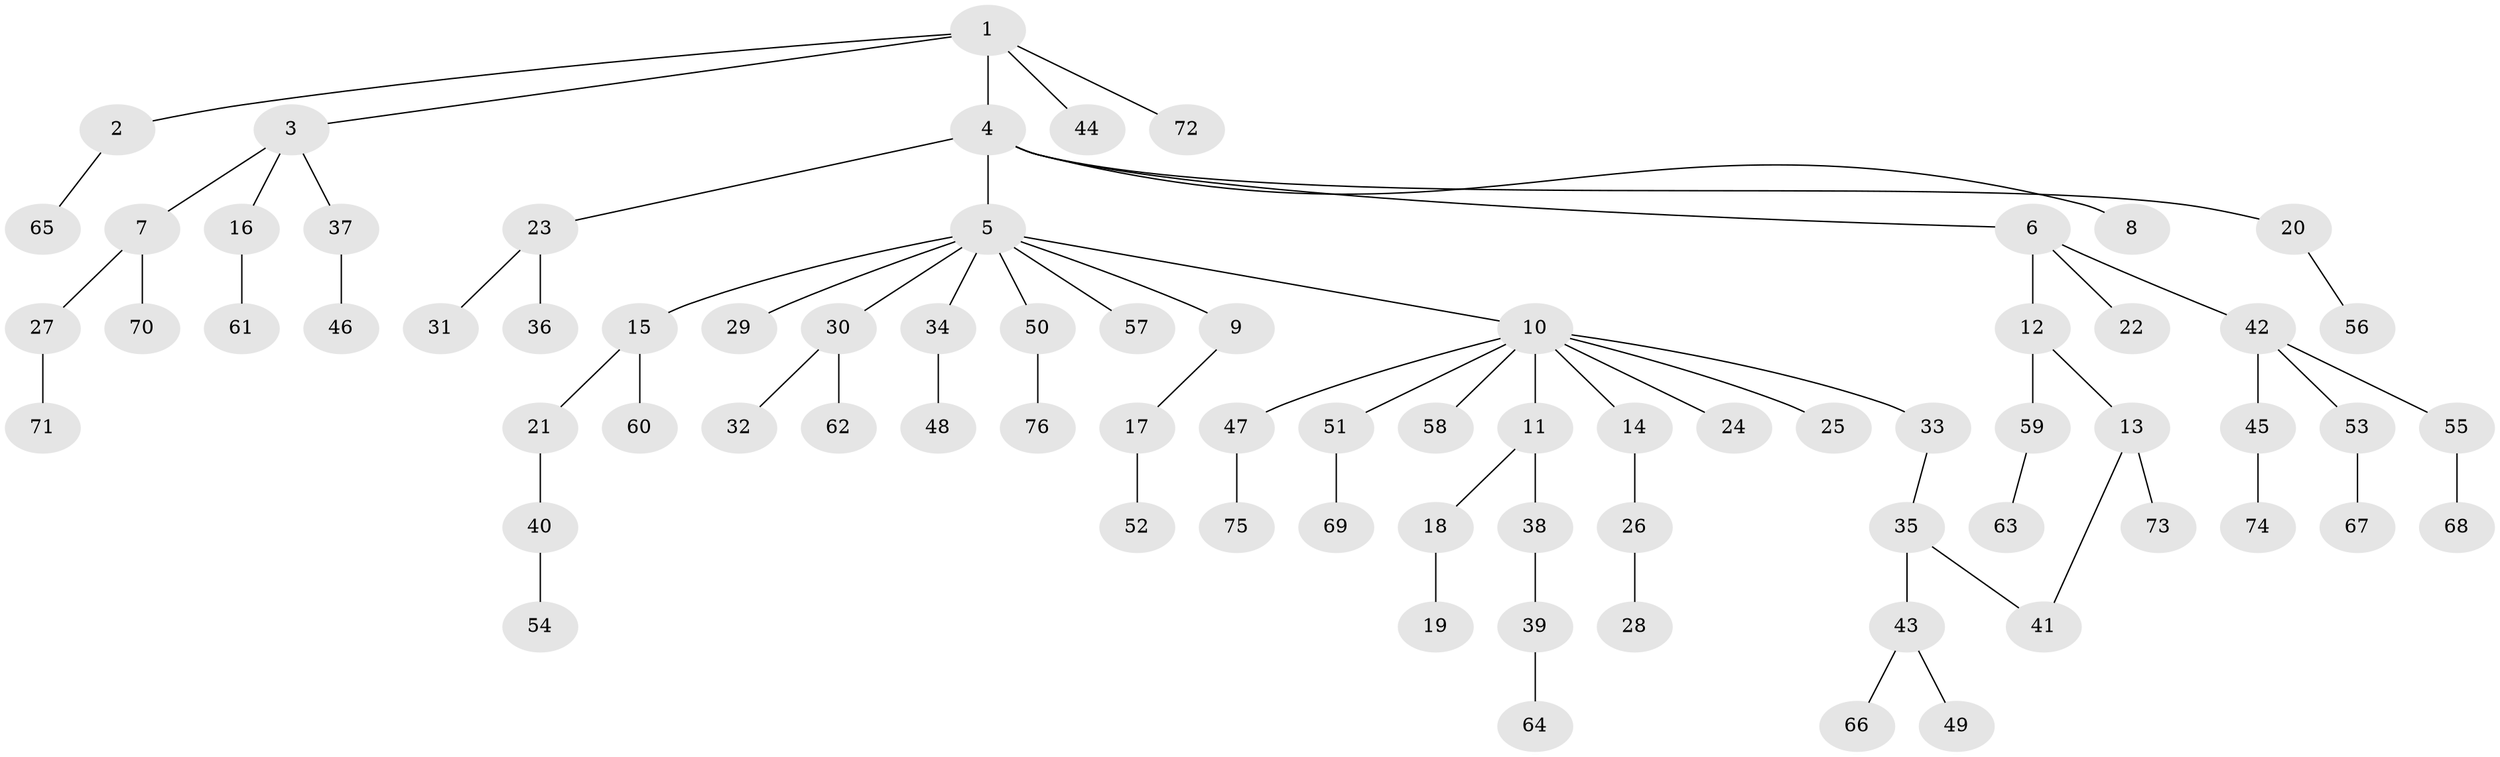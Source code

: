 // Generated by graph-tools (version 1.1) at 2025/13/03/09/25 04:13:39]
// undirected, 76 vertices, 76 edges
graph export_dot {
graph [start="1"]
  node [color=gray90,style=filled];
  1;
  2;
  3;
  4;
  5;
  6;
  7;
  8;
  9;
  10;
  11;
  12;
  13;
  14;
  15;
  16;
  17;
  18;
  19;
  20;
  21;
  22;
  23;
  24;
  25;
  26;
  27;
  28;
  29;
  30;
  31;
  32;
  33;
  34;
  35;
  36;
  37;
  38;
  39;
  40;
  41;
  42;
  43;
  44;
  45;
  46;
  47;
  48;
  49;
  50;
  51;
  52;
  53;
  54;
  55;
  56;
  57;
  58;
  59;
  60;
  61;
  62;
  63;
  64;
  65;
  66;
  67;
  68;
  69;
  70;
  71;
  72;
  73;
  74;
  75;
  76;
  1 -- 2;
  1 -- 3;
  1 -- 4;
  1 -- 44;
  1 -- 72;
  2 -- 65;
  3 -- 7;
  3 -- 16;
  3 -- 37;
  4 -- 5;
  4 -- 6;
  4 -- 8;
  4 -- 20;
  4 -- 23;
  5 -- 9;
  5 -- 10;
  5 -- 15;
  5 -- 29;
  5 -- 30;
  5 -- 34;
  5 -- 50;
  5 -- 57;
  6 -- 12;
  6 -- 22;
  6 -- 42;
  7 -- 27;
  7 -- 70;
  9 -- 17;
  10 -- 11;
  10 -- 14;
  10 -- 24;
  10 -- 25;
  10 -- 33;
  10 -- 47;
  10 -- 51;
  10 -- 58;
  11 -- 18;
  11 -- 38;
  12 -- 13;
  12 -- 59;
  13 -- 73;
  13 -- 41;
  14 -- 26;
  15 -- 21;
  15 -- 60;
  16 -- 61;
  17 -- 52;
  18 -- 19;
  20 -- 56;
  21 -- 40;
  23 -- 31;
  23 -- 36;
  26 -- 28;
  27 -- 71;
  30 -- 32;
  30 -- 62;
  33 -- 35;
  34 -- 48;
  35 -- 41;
  35 -- 43;
  37 -- 46;
  38 -- 39;
  39 -- 64;
  40 -- 54;
  42 -- 45;
  42 -- 53;
  42 -- 55;
  43 -- 49;
  43 -- 66;
  45 -- 74;
  47 -- 75;
  50 -- 76;
  51 -- 69;
  53 -- 67;
  55 -- 68;
  59 -- 63;
}
